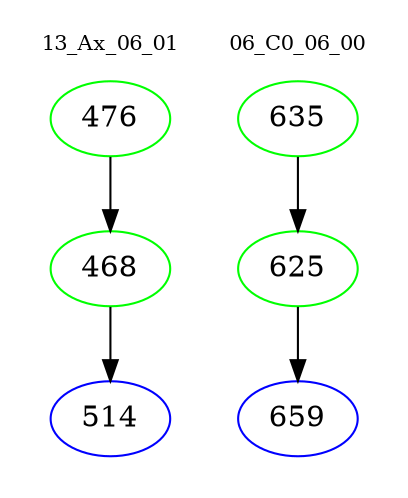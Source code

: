digraph{
subgraph cluster_0 {
color = white
label = "13_Ax_06_01";
fontsize=10;
T0_476 [label="476", color="green"]
T0_476 -> T0_468 [color="black"]
T0_468 [label="468", color="green"]
T0_468 -> T0_514 [color="black"]
T0_514 [label="514", color="blue"]
}
subgraph cluster_1 {
color = white
label = "06_C0_06_00";
fontsize=10;
T1_635 [label="635", color="green"]
T1_635 -> T1_625 [color="black"]
T1_625 [label="625", color="green"]
T1_625 -> T1_659 [color="black"]
T1_659 [label="659", color="blue"]
}
}
